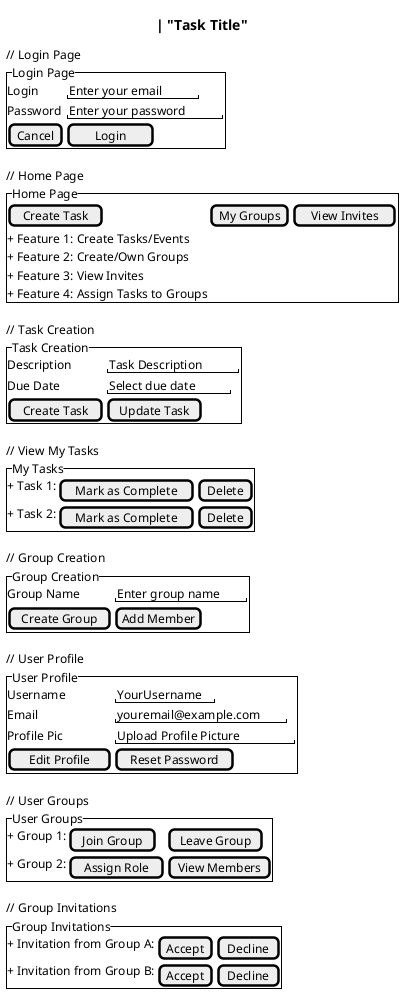 @startsalt
{
  Title CULink

  // Login Page
  {^Login Page
    Login    | "Enter your email"
    Password | "Enter your password"
    [Cancel] | [  Login   ]
  }

  // Home Page
  {^Home Page
    [Create Task] | [My Groups] | [View Invites]
    + Feature 1: Create Tasks/Events
    + Feature 2: Create/Own Groups
    + Feature 3: View Invites
    + Feature 4: Assign Tasks to Groups
  }

  // Task Creation
  {^Task Creation
    Title       | "Task Title"
    Description | "Task Description"
    Due Date    | "Select due date"
    [Create Task] | [Update Task]
  }

  // View My Tasks
  {^My Tasks
    + Task 1: | [Mark as Complete] | [Delete]
    + Task 2: | [Mark as Complete] | [Delete]
  }

  // Group Creation
  {^Group Creation
    Group Name | "Enter group name"
    [Create Group] | [Add Member]
  }

  // User Profile
  {^User Profile
    Username      | "YourUsername"
    Email         | "youremail@example.com"
    Profile Pic   | "Upload Profile Picture"
    [Edit Profile] | [Reset Password]
  }

  // User Groups
  {^User Groups
    + Group 1: | [Join Group] | [Leave Group]
    + Group 2: | [Assign Role] | [View Members]
  }

  // Group Invitations
  {^Group Invitations
    + Invitation from Group A: | [Accept] | [Decline]
    + Invitation from Group B: | [Accept] | [Decline]
  }
}
@endsalt
